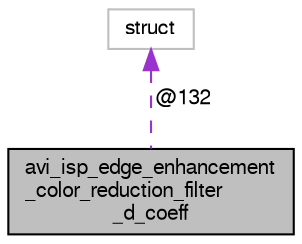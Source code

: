 digraph "avi_isp_edge_enhancement_color_reduction_filter_d_coeff"
{
  edge [fontname="FreeSans",fontsize="10",labelfontname="FreeSans",labelfontsize="10"];
  node [fontname="FreeSans",fontsize="10",shape=record];
  Node1 [label="avi_isp_edge_enhancement\l_color_reduction_filter\l_d_coeff",height=0.2,width=0.4,color="black", fillcolor="grey75", style="filled", fontcolor="black"];
  Node2 -> Node1 [dir="back",color="darkorchid3",fontsize="10",style="dashed",label=" @132" ,fontname="FreeSans"];
  Node2 [label="struct",height=0.2,width=0.4,color="grey75", fillcolor="white", style="filled"];
}
